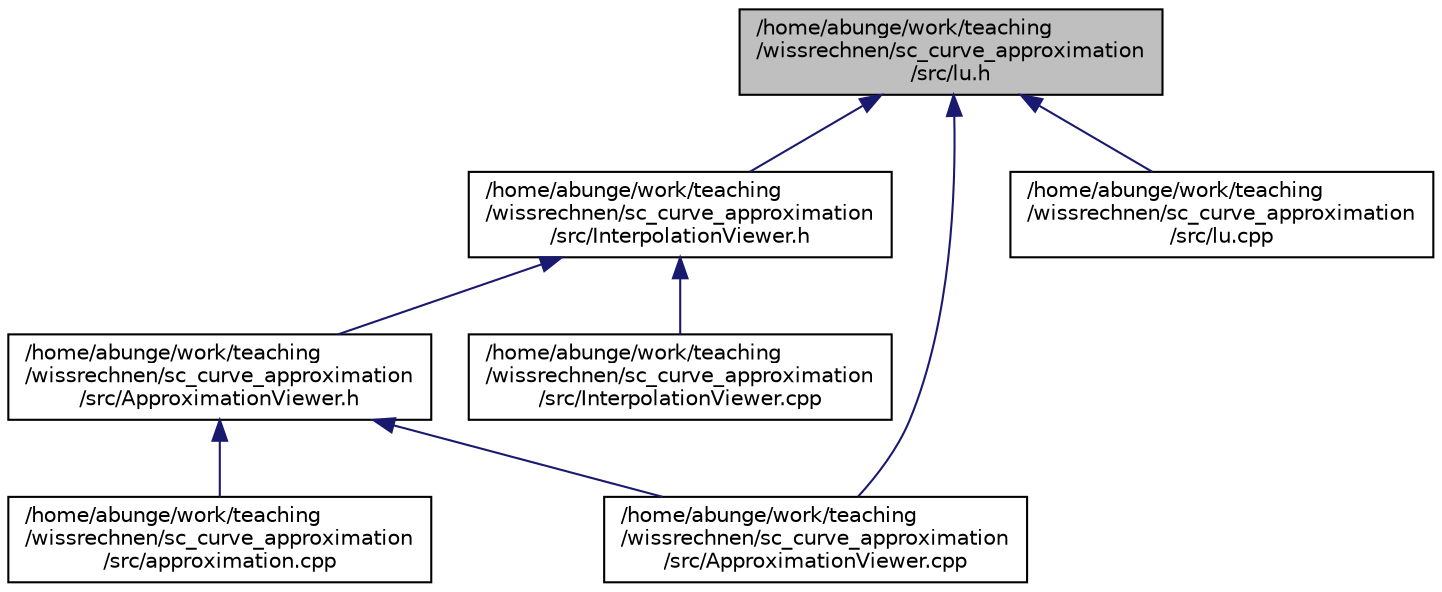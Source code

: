 digraph "/home/abunge/work/teaching/wissrechnen/sc_curve_approximation/src/lu.h"
{
  edge [fontname="Helvetica",fontsize="10",labelfontname="Helvetica",labelfontsize="10"];
  node [fontname="Helvetica",fontsize="10",shape=record];
  Node4 [label="/home/abunge/work/teaching\l/wissrechnen/sc_curve_approximation\l/src/lu.h",height=0.2,width=0.4,color="black", fillcolor="grey75", style="filled", fontcolor="black"];
  Node4 -> Node5 [dir="back",color="midnightblue",fontsize="10",style="solid",fontname="Helvetica"];
  Node5 [label="/home/abunge/work/teaching\l/wissrechnen/sc_curve_approximation\l/src/InterpolationViewer.h",height=0.2,width=0.4,color="black", fillcolor="white", style="filled",URL="$InterpolationViewer_8h.html"];
  Node5 -> Node6 [dir="back",color="midnightblue",fontsize="10",style="solid",fontname="Helvetica"];
  Node6 [label="/home/abunge/work/teaching\l/wissrechnen/sc_curve_approximation\l/src/ApproximationViewer.h",height=0.2,width=0.4,color="black", fillcolor="white", style="filled",URL="$ApproximationViewer_8h.html"];
  Node6 -> Node7 [dir="back",color="midnightblue",fontsize="10",style="solid",fontname="Helvetica"];
  Node7 [label="/home/abunge/work/teaching\l/wissrechnen/sc_curve_approximation\l/src/approximation.cpp",height=0.2,width=0.4,color="black", fillcolor="white", style="filled",URL="$approximation_8cpp.html"];
  Node6 -> Node8 [dir="back",color="midnightblue",fontsize="10",style="solid",fontname="Helvetica"];
  Node8 [label="/home/abunge/work/teaching\l/wissrechnen/sc_curve_approximation\l/src/ApproximationViewer.cpp",height=0.2,width=0.4,color="black", fillcolor="white", style="filled",URL="$ApproximationViewer_8cpp.html"];
  Node5 -> Node9 [dir="back",color="midnightblue",fontsize="10",style="solid",fontname="Helvetica"];
  Node9 [label="/home/abunge/work/teaching\l/wissrechnen/sc_curve_approximation\l/src/InterpolationViewer.cpp",height=0.2,width=0.4,color="black", fillcolor="white", style="filled",URL="$InterpolationViewer_8cpp.html"];
  Node4 -> Node8 [dir="back",color="midnightblue",fontsize="10",style="solid",fontname="Helvetica"];
  Node4 -> Node10 [dir="back",color="midnightblue",fontsize="10",style="solid",fontname="Helvetica"];
  Node10 [label="/home/abunge/work/teaching\l/wissrechnen/sc_curve_approximation\l/src/lu.cpp",height=0.2,width=0.4,color="black", fillcolor="white", style="filled",URL="$lu_8cpp.html"];
}
